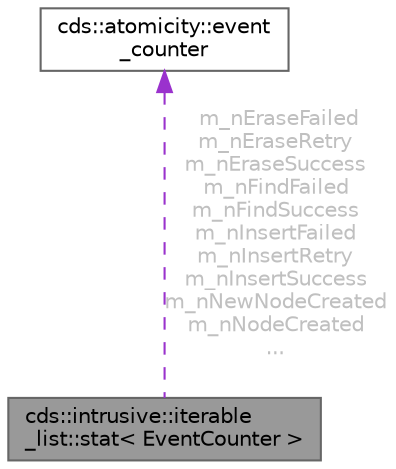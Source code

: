 digraph "cds::intrusive::iterable_list::stat&lt; EventCounter &gt;"
{
 // LATEX_PDF_SIZE
  bgcolor="transparent";
  edge [fontname=Helvetica,fontsize=10,labelfontname=Helvetica,labelfontsize=10];
  node [fontname=Helvetica,fontsize=10,shape=box,height=0.2,width=0.4];
  Node1 [id="Node000001",label="cds::intrusive::iterable\l_list::stat\< EventCounter \>",height=0.2,width=0.4,color="gray40", fillcolor="grey60", style="filled", fontcolor="black",tooltip="IterableList internal statistics"];
  Node2 -> Node1 [id="edge1_Node000001_Node000002",dir="back",color="darkorchid3",style="dashed",tooltip=" ",label=" m_nEraseFailed\nm_nEraseRetry\nm_nEraseSuccess\nm_nFindFailed\nm_nFindSuccess\nm_nInsertFailed\nm_nInsertRetry\nm_nInsertSuccess\nm_nNewNodeCreated\nm_nNodeCreated\n...",fontcolor="grey" ];
  Node2 [id="Node000002",label="cds::atomicity::event\l_counter",height=0.2,width=0.4,color="gray40", fillcolor="white", style="filled",URL="$classcds_1_1atomicity_1_1event__counter.html",tooltip="Atomic event counter."];
}
